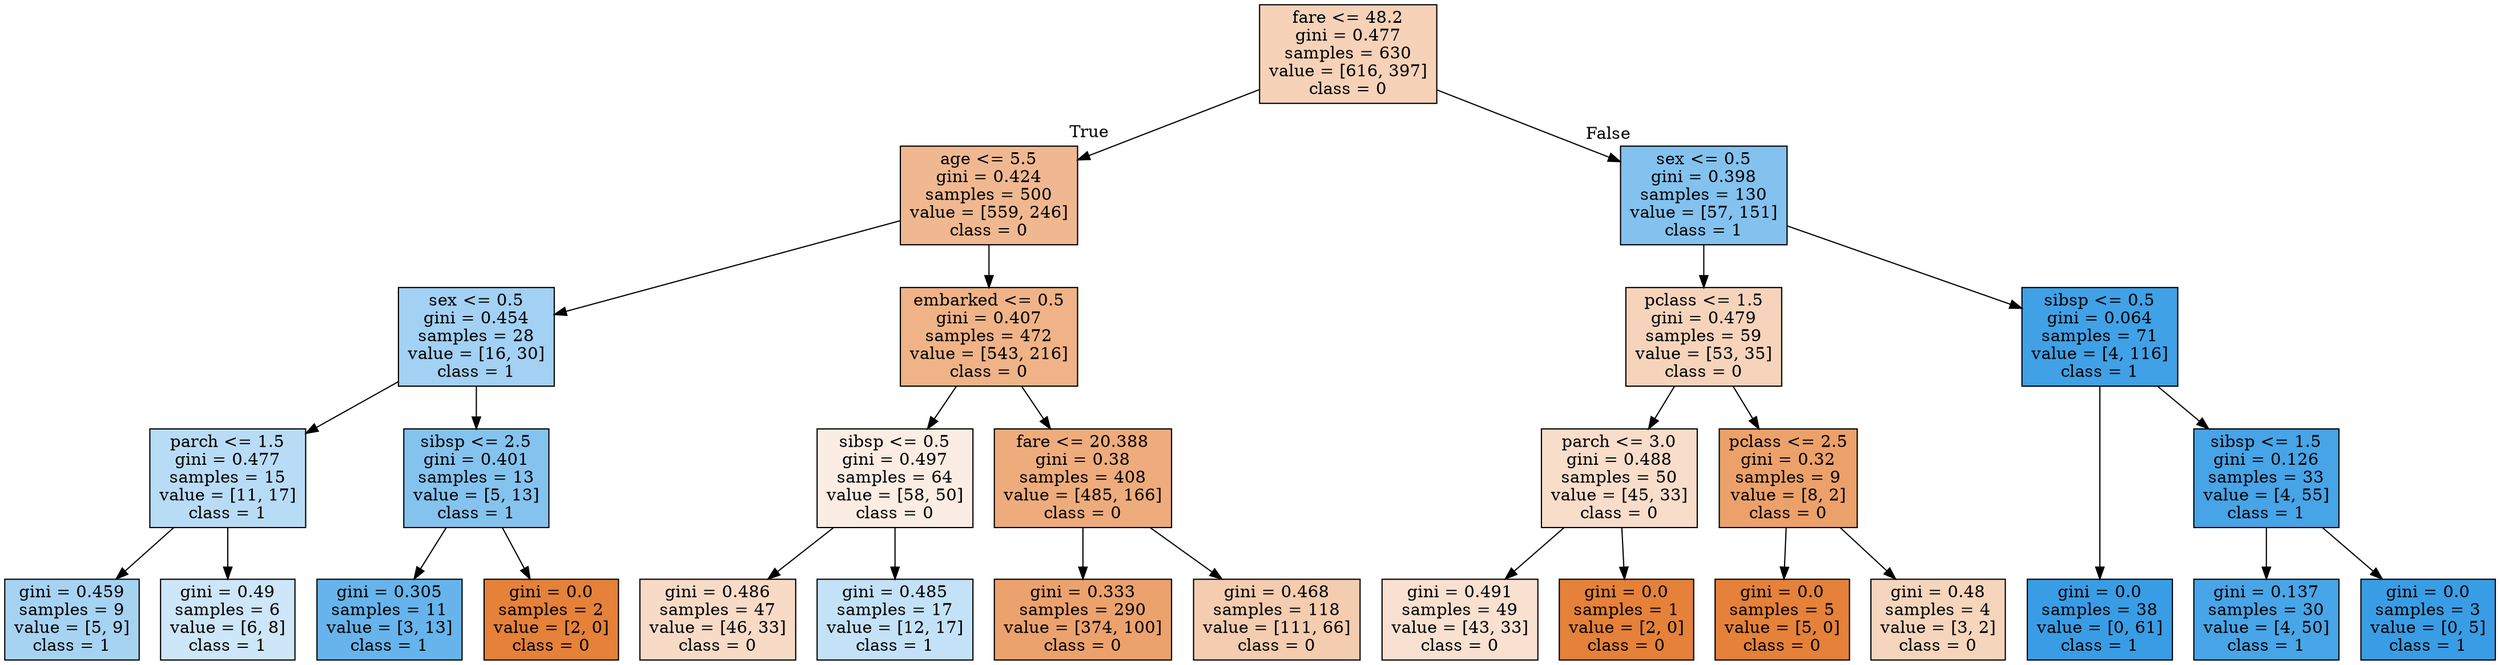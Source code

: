 digraph Tree {
node [shape=box, style="filled", color="black"] ;
graph [ranksep=equally, splines=polyline] ;
0 [label="fare <= 48.2\ngini = 0.477\nsamples = 630\nvalue = [616, 397]\nclass = 0", fillcolor="#e581395b"] ;
1 [label="age <= 5.5\ngini = 0.424\nsamples = 500\nvalue = [559, 246]\nclass = 0", fillcolor="#e581398f"] ;
0 -> 1 [labeldistance=2.5, labelangle=45, headlabel="True"] ;
2 [label="sex <= 0.5\ngini = 0.454\nsamples = 28\nvalue = [16, 30]\nclass = 1", fillcolor="#399de577"] ;
1 -> 2 ;
3 [label="parch <= 1.5\ngini = 0.477\nsamples = 15\nvalue = [11, 17]\nclass = 1", fillcolor="#399de55a"] ;
2 -> 3 ;
4 [label="gini = 0.459\nsamples = 9\nvalue = [5, 9]\nclass = 1", fillcolor="#399de571"] ;
3 -> 4 ;
5 [label="gini = 0.49\nsamples = 6\nvalue = [6, 8]\nclass = 1", fillcolor="#399de540"] ;
3 -> 5 ;
6 [label="sibsp <= 2.5\ngini = 0.401\nsamples = 13\nvalue = [5, 13]\nclass = 1", fillcolor="#399de59d"] ;
2 -> 6 ;
7 [label="gini = 0.305\nsamples = 11\nvalue = [3, 13]\nclass = 1", fillcolor="#399de5c4"] ;
6 -> 7 ;
8 [label="gini = 0.0\nsamples = 2\nvalue = [2, 0]\nclass = 0", fillcolor="#e58139ff"] ;
6 -> 8 ;
9 [label="embarked <= 0.5\ngini = 0.407\nsamples = 472\nvalue = [543, 216]\nclass = 0", fillcolor="#e581399a"] ;
1 -> 9 ;
10 [label="sibsp <= 0.5\ngini = 0.497\nsamples = 64\nvalue = [58, 50]\nclass = 0", fillcolor="#e5813923"] ;
9 -> 10 ;
11 [label="gini = 0.486\nsamples = 47\nvalue = [46, 33]\nclass = 0", fillcolor="#e5813948"] ;
10 -> 11 ;
12 [label="gini = 0.485\nsamples = 17\nvalue = [12, 17]\nclass = 1", fillcolor="#399de54b"] ;
10 -> 12 ;
13 [label="fare <= 20.388\ngini = 0.38\nsamples = 408\nvalue = [485, 166]\nclass = 0", fillcolor="#e58139a8"] ;
9 -> 13 ;
14 [label="gini = 0.333\nsamples = 290\nvalue = [374, 100]\nclass = 0", fillcolor="#e58139bb"] ;
13 -> 14 ;
15 [label="gini = 0.468\nsamples = 118\nvalue = [111, 66]\nclass = 0", fillcolor="#e5813967"] ;
13 -> 15 ;
16 [label="sex <= 0.5\ngini = 0.398\nsamples = 130\nvalue = [57, 151]\nclass = 1", fillcolor="#399de59f"] ;
0 -> 16 [labeldistance=2.5, labelangle=-45, headlabel="False"] ;
17 [label="pclass <= 1.5\ngini = 0.479\nsamples = 59\nvalue = [53, 35]\nclass = 0", fillcolor="#e5813957"] ;
16 -> 17 ;
18 [label="parch <= 3.0\ngini = 0.488\nsamples = 50\nvalue = [45, 33]\nclass = 0", fillcolor="#e5813944"] ;
17 -> 18 ;
19 [label="gini = 0.491\nsamples = 49\nvalue = [43, 33]\nclass = 0", fillcolor="#e581393b"] ;
18 -> 19 ;
20 [label="gini = 0.0\nsamples = 1\nvalue = [2, 0]\nclass = 0", fillcolor="#e58139ff"] ;
18 -> 20 ;
21 [label="pclass <= 2.5\ngini = 0.32\nsamples = 9\nvalue = [8, 2]\nclass = 0", fillcolor="#e58139bf"] ;
17 -> 21 ;
22 [label="gini = 0.0\nsamples = 5\nvalue = [5, 0]\nclass = 0", fillcolor="#e58139ff"] ;
21 -> 22 ;
23 [label="gini = 0.48\nsamples = 4\nvalue = [3, 2]\nclass = 0", fillcolor="#e5813955"] ;
21 -> 23 ;
24 [label="sibsp <= 0.5\ngini = 0.064\nsamples = 71\nvalue = [4, 116]\nclass = 1", fillcolor="#399de5f6"] ;
16 -> 24 ;
25 [label="gini = 0.0\nsamples = 38\nvalue = [0, 61]\nclass = 1", fillcolor="#399de5ff"] ;
24 -> 25 ;
26 [label="sibsp <= 1.5\ngini = 0.126\nsamples = 33\nvalue = [4, 55]\nclass = 1", fillcolor="#399de5ec"] ;
24 -> 26 ;
27 [label="gini = 0.137\nsamples = 30\nvalue = [4, 50]\nclass = 1", fillcolor="#399de5eb"] ;
26 -> 27 ;
28 [label="gini = 0.0\nsamples = 3\nvalue = [0, 5]\nclass = 1", fillcolor="#399de5ff"] ;
26 -> 28 ;
{rank=same ; 0} ;
{rank=same ; 1; 16} ;
{rank=same ; 2; 9; 17; 24} ;
{rank=same ; 3; 6; 10; 13; 18; 21; 26} ;
{rank=same ; 4; 5; 7; 8; 11; 12; 14; 15; 19; 20; 22; 23; 25; 27; 28} ;
}